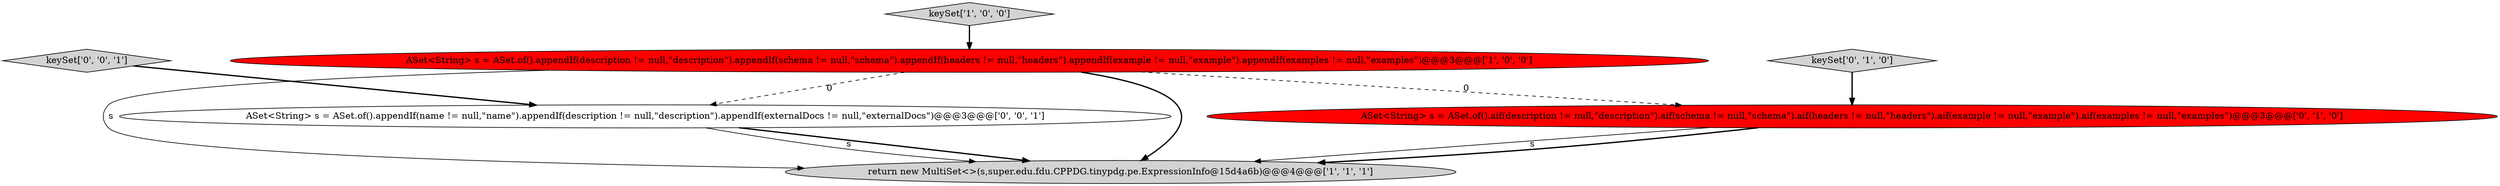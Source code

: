 digraph {
0 [style = filled, label = "ASet<String> s = ASet.of().appendIf(description != null,\"description\").appendIf(schema != null,\"schema\").appendIf(headers != null,\"headers\").appendIf(example != null,\"example\").appendIf(examples != null,\"examples\")@@@3@@@['1', '0', '0']", fillcolor = red, shape = ellipse image = "AAA1AAABBB1BBB"];
4 [style = filled, label = "keySet['0', '1', '0']", fillcolor = lightgray, shape = diamond image = "AAA0AAABBB2BBB"];
1 [style = filled, label = "return new MultiSet<>(s,super.edu.fdu.CPPDG.tinypdg.pe.ExpressionInfo@15d4a6b)@@@4@@@['1', '1', '1']", fillcolor = lightgray, shape = ellipse image = "AAA0AAABBB1BBB"];
6 [style = filled, label = "ASet<String> s = ASet.of().appendIf(name != null,\"name\").appendIf(description != null,\"description\").appendIf(externalDocs != null,\"externalDocs\")@@@3@@@['0', '0', '1']", fillcolor = white, shape = ellipse image = "AAA0AAABBB3BBB"];
5 [style = filled, label = "keySet['0', '0', '1']", fillcolor = lightgray, shape = diamond image = "AAA0AAABBB3BBB"];
3 [style = filled, label = "ASet<String> s = ASet.of().aif(description != null,\"description\").aif(schema != null,\"schema\").aif(headers != null,\"headers\").aif(example != null,\"example\").aif(examples != null,\"examples\")@@@3@@@['0', '1', '0']", fillcolor = red, shape = ellipse image = "AAA1AAABBB2BBB"];
2 [style = filled, label = "keySet['1', '0', '0']", fillcolor = lightgray, shape = diamond image = "AAA0AAABBB1BBB"];
6->1 [style = bold, label=""];
4->3 [style = bold, label=""];
0->1 [style = solid, label="s"];
2->0 [style = bold, label=""];
3->1 [style = solid, label="s"];
0->3 [style = dashed, label="0"];
6->1 [style = solid, label="s"];
5->6 [style = bold, label=""];
3->1 [style = bold, label=""];
0->1 [style = bold, label=""];
0->6 [style = dashed, label="0"];
}
